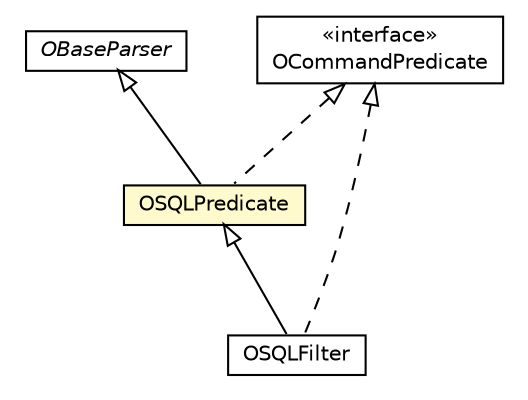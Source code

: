 #!/usr/local/bin/dot
#
# Class diagram 
# Generated by UMLGraph version R5_6-24-gf6e263 (http://www.umlgraph.org/)
#

digraph G {
	edge [fontname="Helvetica",fontsize=10,labelfontname="Helvetica",labelfontsize=10];
	node [fontname="Helvetica",fontsize=10,shape=plaintext];
	nodesep=0.25;
	ranksep=0.5;
	// com.orientechnologies.common.parser.OBaseParser
	c3529962 [label=<<table title="com.orientechnologies.common.parser.OBaseParser" border="0" cellborder="1" cellspacing="0" cellpadding="2" port="p" href="../../../../common/parser/OBaseParser.html">
		<tr><td><table border="0" cellspacing="0" cellpadding="1">
<tr><td align="center" balign="center"><font face="Helvetica-Oblique"> OBaseParser </font></td></tr>
		</table></td></tr>
		</table>>, URL="../../../../common/parser/OBaseParser.html", fontname="Helvetica", fontcolor="black", fontsize=10.0];
	// com.orientechnologies.orient.core.command.OCommandPredicate
	c3530345 [label=<<table title="com.orientechnologies.orient.core.command.OCommandPredicate" border="0" cellborder="1" cellspacing="0" cellpadding="2" port="p" href="../../command/OCommandPredicate.html">
		<tr><td><table border="0" cellspacing="0" cellpadding="1">
<tr><td align="center" balign="center"> &#171;interface&#187; </td></tr>
<tr><td align="center" balign="center"> OCommandPredicate </td></tr>
		</table></td></tr>
		</table>>, URL="../../command/OCommandPredicate.html", fontname="Helvetica", fontcolor="black", fontsize=10.0];
	// com.orientechnologies.orient.core.sql.filter.OSQLFilter
	c3530480 [label=<<table title="com.orientechnologies.orient.core.sql.filter.OSQLFilter" border="0" cellborder="1" cellspacing="0" cellpadding="2" port="p" href="./OSQLFilter.html">
		<tr><td><table border="0" cellspacing="0" cellpadding="1">
<tr><td align="center" balign="center"> OSQLFilter </td></tr>
		</table></td></tr>
		</table>>, URL="./OSQLFilter.html", fontname="Helvetica", fontcolor="black", fontsize=10.0];
	// com.orientechnologies.orient.core.sql.filter.OSQLPredicate
	c3530483 [label=<<table title="com.orientechnologies.orient.core.sql.filter.OSQLPredicate" border="0" cellborder="1" cellspacing="0" cellpadding="2" port="p" bgcolor="lemonChiffon" href="./OSQLPredicate.html">
		<tr><td><table border="0" cellspacing="0" cellpadding="1">
<tr><td align="center" balign="center"> OSQLPredicate </td></tr>
		</table></td></tr>
		</table>>, URL="./OSQLPredicate.html", fontname="Helvetica", fontcolor="black", fontsize=10.0];
	//com.orientechnologies.orient.core.sql.filter.OSQLFilter extends com.orientechnologies.orient.core.sql.filter.OSQLPredicate
	c3530483:p -> c3530480:p [dir=back,arrowtail=empty];
	//com.orientechnologies.orient.core.sql.filter.OSQLFilter implements com.orientechnologies.orient.core.command.OCommandPredicate
	c3530345:p -> c3530480:p [dir=back,arrowtail=empty,style=dashed];
	//com.orientechnologies.orient.core.sql.filter.OSQLPredicate extends com.orientechnologies.common.parser.OBaseParser
	c3529962:p -> c3530483:p [dir=back,arrowtail=empty];
	//com.orientechnologies.orient.core.sql.filter.OSQLPredicate implements com.orientechnologies.orient.core.command.OCommandPredicate
	c3530345:p -> c3530483:p [dir=back,arrowtail=empty,style=dashed];
}

